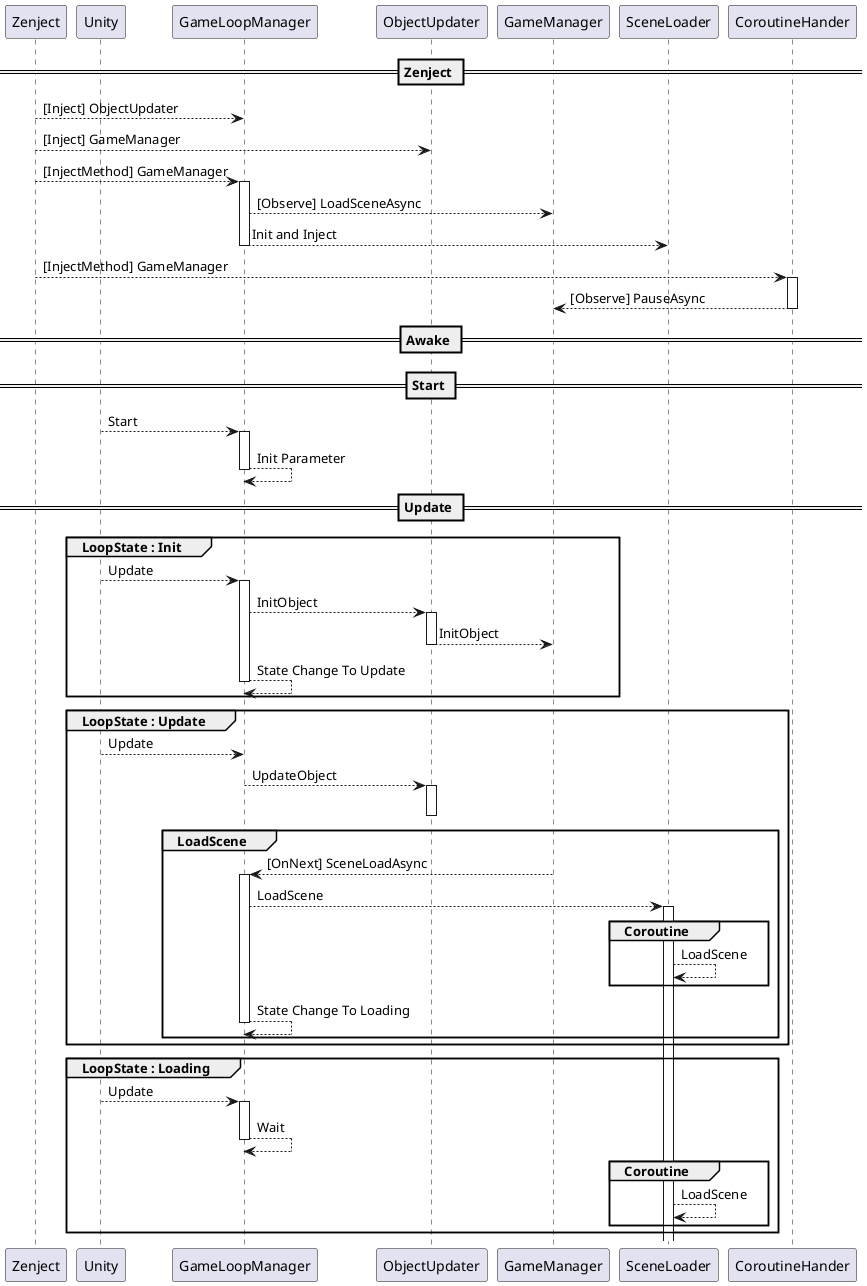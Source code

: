 @startuml sequence
participant Zenject
participant Unity
participant GameLoopManager
participant ObjectUpdater
participant GameManager
participant SceneLoader


== Zenject ==
Zenject --> GameLoopManager : [Inject] ObjectUpdater
Zenject --> ObjectUpdater : [Inject] GameManager

Zenject --> GameLoopManager : [InjectMethod] GameManager
activate GameLoopManager
GameLoopManager --> GameManager : [Observe] LoadSceneAsync
GameLoopManager --> SceneLoader : Init and Inject 
deactivate GameLoopManager


Zenject --> CoroutineHander : [InjectMethod] GameManager
activate CoroutineHander
CoroutineHander --> GameManager : [Observe] PauseAsync
deactivate CoroutineHander
== Awake ==

== Start ==
Unity --> GameLoopManager : Start
activate GameLoopManager
GameLoopManager --> GameLoopManager : Init Parameter
deactivate GameLoopManager

== Update ==
group LoopState : Init
    Unity --> GameLoopManager : Update
    activate GameLoopManager
    GameLoopManager --> ObjectUpdater : InitObject
    activate ObjectUpdater
    ObjectUpdater --> GameManager : InitObject
    deactivate ObjectUpdater
    GameLoopManager --> GameLoopManager : State Change To Update
    deactivate GameLoopManager
end

group LoopState : Update

    Unity --> GameLoopManager : Update
    GameLoopManager --> ObjectUpdater : UpdateObject
    activate ObjectUpdater
    deactivate ObjectUpdater

    group LoadScene
        GameManager --> GameLoopManager : [OnNext] SceneLoadAsync
        activate GameLoopManager
        GameLoopManager --> SceneLoader : LoadScene

        group Coroutine
            activate SceneLoader
            SceneLoader --> SceneLoader : LoadScene
        end

        GameLoopManager --> GameLoopManager : State Change To Loading
        deactivate GameLoopManager
    end

end

group LoopState : Loading
    Unity --> GameLoopManager : Update
    activate GameLoopManager
    GameLoopManager --> GameLoopManager : Wait
    deactivate GameLoopManager

    group Coroutine
        SceneLoader --> SceneLoader : LoadScene
    end
    
end

@enduml